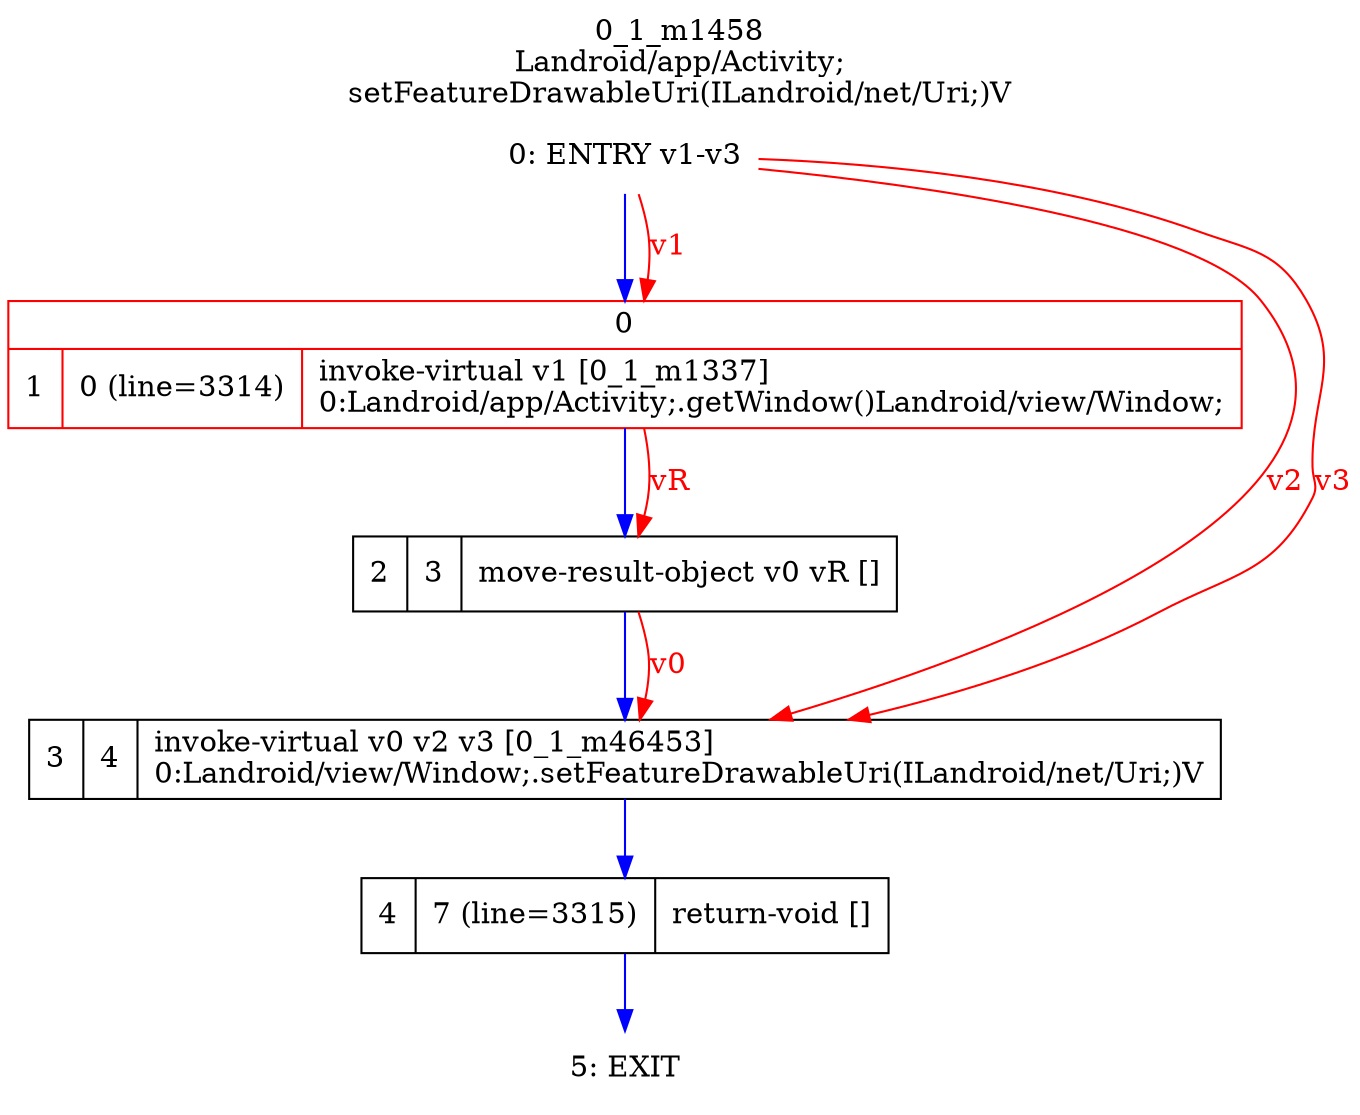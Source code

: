 digraph G {
rankdir=UD;
labelloc=t;
label="0_1_m1458\nLandroid/app/Activity;
setFeatureDrawableUri(ILandroid/net/Uri;)V";
0[label="0: ENTRY v1-v3",shape=plaintext];
1[label="{0|{1|0 (line=3314)|invoke-virtual v1 [0_1_m1337]\l0:Landroid/app/Activity;.getWindow()Landroid/view/Window;\l}}",shape=record,URL="0_1_m1337.dot", color=red];
2[label="2|3|move-result-object v0 vR []\l",shape=record];
3[label="3|4|invoke-virtual v0 v2 v3 [0_1_m46453]\l0:Landroid/view/Window;.setFeatureDrawableUri(ILandroid/net/Uri;)V\l",shape=record,URL="0_1_m46453.dot"];
4[label="4|7 (line=3315)|return-void []\l",shape=record];
5[label="5: EXIT",shape=plaintext];
0->1 [color=blue, fontcolor=blue,weight=100, taillabel=""];
1->2 [color=blue, fontcolor=blue,weight=100, taillabel=""];
2->3 [color=blue, fontcolor=blue,weight=100, taillabel=""];
3->4 [color=blue, fontcolor=blue,weight=100, taillabel=""];
4->5 [color=blue, fontcolor=blue,weight=100, taillabel=""];
0->1 [color=red, fontcolor=red, label="v1"];
1->2 [color=red, fontcolor=red, label="vR"];
0->3 [color=red, fontcolor=red, label="v2"];
0->3 [color=red, fontcolor=red, label="v3"];
2->3 [color=red, fontcolor=red, label="v0"];
}
